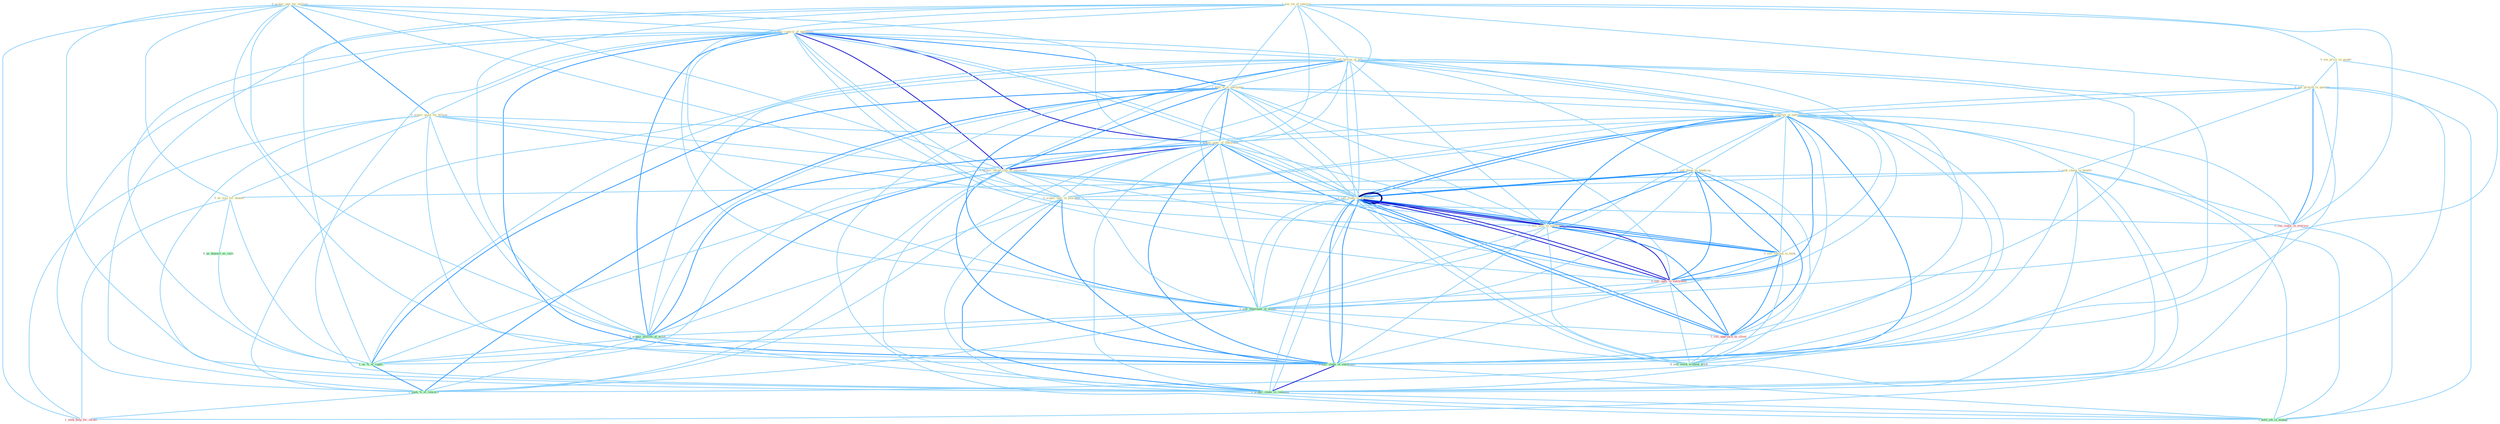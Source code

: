 Graph G{ 
    node
    [shape=polygon,style=filled,width=.5,height=.06,color="#BDFCC9",fixedsize=true,fontsize=4,
    fontcolor="#2f4f4f"];
    {node
    [color="#ffffe0", fontcolor="#8b7d6b"] "0_acquir_unit_for_million " "1_see_lot_of_interest " "1_acquir_control_of_entitynam " "0_acquir_giant_for_billion " "0_see_price_on_model " "1_sell_billion_of_bill " "0_see_growth_in_quarter " "1_hold_%_of_entitynam " "1_sell_interest_in_entitynam " "1_seek_chang_in_benefit " "1_acquir_oper_of_entitynam " "1_acquir_ownership_of_entitynam " "0_sell_them_to_landscap " "0_us_issu_for_benefit " "0_sell_stake_to_entitynam " "0_acquir_busi_in_yearnum " "0_sell_offic_to_entitynam " "0_sell_comput_to_bank "}
{node [color="#fff0f5", fontcolor="#b22222"] "0_sell_oper_to_entitynam " "0_see_vaniti_in_everyon " "0_sell_stake_to_entitynam " "1_sell_approach_to_client " "1_seek_help_for_owner "}
edge [color="#B0E2FF"];

	"0_acquir_unit_for_million " -- "1_acquir_control_of_entitynam " [w="1", color="#87cefa" ];
	"0_acquir_unit_for_million " -- "0_acquir_giant_for_billion " [w="2", color="#1e90ff" , len=0.8];
	"0_acquir_unit_for_million " -- "1_acquir_oper_of_entitynam " [w="1", color="#87cefa" ];
	"0_acquir_unit_for_million " -- "1_acquir_ownership_of_entitynam " [w="1", color="#87cefa" ];
	"0_acquir_unit_for_million " -- "0_us_issu_for_benefit " [w="1", color="#87cefa" ];
	"0_acquir_unit_for_million " -- "0_acquir_busi_in_yearnum " [w="1", color="#87cefa" ];
	"0_acquir_unit_for_million " -- "1_acquir_million_of_asset " [w="1", color="#87cefa" ];
	"0_acquir_unit_for_million " -- "1_acquir_stake_in_entitynam " [w="1", color="#87cefa" ];
	"0_acquir_unit_for_million " -- "1_acquir_stake_in_compani " [w="1", color="#87cefa" ];
	"0_acquir_unit_for_million " -- "1_seek_help_for_owner " [w="1", color="#87cefa" ];
	"1_see_lot_of_interest " -- "1_acquir_control_of_entitynam " [w="1", color="#87cefa" ];
	"1_see_lot_of_interest " -- "0_see_price_on_model " [w="1", color="#87cefa" ];
	"1_see_lot_of_interest " -- "1_sell_billion_of_bill " [w="1", color="#87cefa" ];
	"1_see_lot_of_interest " -- "0_see_growth_in_quarter " [w="1", color="#87cefa" ];
	"1_see_lot_of_interest " -- "1_hold_%_of_entitynam " [w="1", color="#87cefa" ];
	"1_see_lot_of_interest " -- "1_acquir_oper_of_entitynam " [w="1", color="#87cefa" ];
	"1_see_lot_of_interest " -- "1_acquir_ownership_of_entitynam " [w="1", color="#87cefa" ];
	"1_see_lot_of_interest " -- "1_sell_othernum_of_model " [w="1", color="#87cefa" ];
	"1_see_lot_of_interest " -- "0_see_vaniti_in_everyon " [w="1", color="#87cefa" ];
	"1_see_lot_of_interest " -- "1_acquir_million_of_asset " [w="1", color="#87cefa" ];
	"1_see_lot_of_interest " -- "1_us_%_of_capac " [w="1", color="#87cefa" ];
	"1_see_lot_of_interest " -- "1_seek_%_of_concern " [w="1", color="#87cefa" ];
	"1_acquir_control_of_entitynam " -- "0_acquir_giant_for_billion " [w="1", color="#87cefa" ];
	"1_acquir_control_of_entitynam " -- "1_sell_billion_of_bill " [w="1", color="#87cefa" ];
	"1_acquir_control_of_entitynam " -- "1_hold_%_of_entitynam " [w="2", color="#1e90ff" , len=0.8];
	"1_acquir_control_of_entitynam " -- "1_sell_interest_in_entitynam " [w="1", color="#87cefa" ];
	"1_acquir_control_of_entitynam " -- "1_acquir_oper_of_entitynam " [w="3", color="#0000cd" , len=0.6];
	"1_acquir_control_of_entitynam " -- "1_acquir_ownership_of_entitynam " [w="3", color="#0000cd" , len=0.6];
	"1_acquir_control_of_entitynam " -- "0_sell_stake_to_entitynam " [w="1", color="#87cefa" ];
	"1_acquir_control_of_entitynam " -- "0_acquir_busi_in_yearnum " [w="1", color="#87cefa" ];
	"1_acquir_control_of_entitynam " -- "0_sell_offic_to_entitynam " [w="1", color="#87cefa" ];
	"1_acquir_control_of_entitynam " -- "0_sell_oper_to_entitynam " [w="1", color="#87cefa" ];
	"1_acquir_control_of_entitynam " -- "1_sell_othernum_of_model " [w="1", color="#87cefa" ];
	"1_acquir_control_of_entitynam " -- "1_acquir_million_of_asset " [w="2", color="#1e90ff" , len=0.8];
	"1_acquir_control_of_entitynam " -- "1_acquir_stake_in_entitynam " [w="2", color="#1e90ff" , len=0.8];
	"1_acquir_control_of_entitynam " -- "1_acquir_stake_in_compani " [w="1", color="#87cefa" ];
	"1_acquir_control_of_entitynam " -- "0_sell_stake_to_entitynam " [w="1", color="#87cefa" ];
	"1_acquir_control_of_entitynam " -- "1_us_%_of_capac " [w="1", color="#87cefa" ];
	"1_acquir_control_of_entitynam " -- "1_seek_%_of_concern " [w="1", color="#87cefa" ];
	"0_acquir_giant_for_billion " -- "1_acquir_oper_of_entitynam " [w="1", color="#87cefa" ];
	"0_acquir_giant_for_billion " -- "1_acquir_ownership_of_entitynam " [w="1", color="#87cefa" ];
	"0_acquir_giant_for_billion " -- "0_us_issu_for_benefit " [w="1", color="#87cefa" ];
	"0_acquir_giant_for_billion " -- "0_acquir_busi_in_yearnum " [w="1", color="#87cefa" ];
	"0_acquir_giant_for_billion " -- "1_acquir_million_of_asset " [w="1", color="#87cefa" ];
	"0_acquir_giant_for_billion " -- "1_acquir_stake_in_entitynam " [w="1", color="#87cefa" ];
	"0_acquir_giant_for_billion " -- "1_acquir_stake_in_compani " [w="1", color="#87cefa" ];
	"0_acquir_giant_for_billion " -- "1_seek_help_for_owner " [w="1", color="#87cefa" ];
	"0_see_price_on_model " -- "0_see_growth_in_quarter " [w="1", color="#87cefa" ];
	"0_see_price_on_model " -- "1_sell_othernum_of_model " [w="1", color="#87cefa" ];
	"0_see_price_on_model " -- "0_see_vaniti_in_everyon " [w="1", color="#87cefa" ];
	"1_sell_billion_of_bill " -- "1_hold_%_of_entitynam " [w="1", color="#87cefa" ];
	"1_sell_billion_of_bill " -- "1_sell_interest_in_entitynam " [w="1", color="#87cefa" ];
	"1_sell_billion_of_bill " -- "1_acquir_oper_of_entitynam " [w="1", color="#87cefa" ];
	"1_sell_billion_of_bill " -- "1_acquir_ownership_of_entitynam " [w="1", color="#87cefa" ];
	"1_sell_billion_of_bill " -- "0_sell_them_to_landscap " [w="1", color="#87cefa" ];
	"1_sell_billion_of_bill " -- "0_sell_stake_to_entitynam " [w="1", color="#87cefa" ];
	"1_sell_billion_of_bill " -- "0_sell_offic_to_entitynam " [w="1", color="#87cefa" ];
	"1_sell_billion_of_bill " -- "0_sell_comput_to_bank " [w="1", color="#87cefa" ];
	"1_sell_billion_of_bill " -- "0_sell_oper_to_entitynam " [w="1", color="#87cefa" ];
	"1_sell_billion_of_bill " -- "1_sell_othernum_of_model " [w="2", color="#1e90ff" , len=0.8];
	"1_sell_billion_of_bill " -- "1_acquir_million_of_asset " [w="1", color="#87cefa" ];
	"1_sell_billion_of_bill " -- "0_sell_stake_to_entitynam " [w="1", color="#87cefa" ];
	"1_sell_billion_of_bill " -- "1_us_%_of_capac " [w="1", color="#87cefa" ];
	"1_sell_billion_of_bill " -- "1_sell_approach_to_client " [w="1", color="#87cefa" ];
	"1_sell_billion_of_bill " -- "0_sell_stock_without_hitch " [w="1", color="#87cefa" ];
	"1_sell_billion_of_bill " -- "1_seek_%_of_concern " [w="1", color="#87cefa" ];
	"0_see_growth_in_quarter " -- "1_sell_interest_in_entitynam " [w="1", color="#87cefa" ];
	"0_see_growth_in_quarter " -- "1_seek_chang_in_benefit " [w="1", color="#87cefa" ];
	"0_see_growth_in_quarter " -- "0_acquir_busi_in_yearnum " [w="1", color="#87cefa" ];
	"0_see_growth_in_quarter " -- "0_see_vaniti_in_everyon " [w="2", color="#1e90ff" , len=0.8];
	"0_see_growth_in_quarter " -- "1_acquir_stake_in_entitynam " [w="1", color="#87cefa" ];
	"0_see_growth_in_quarter " -- "1_acquir_stake_in_compani " [w="1", color="#87cefa" ];
	"0_see_growth_in_quarter " -- "1_hold_job_in_manag " [w="1", color="#87cefa" ];
	"1_hold_%_of_entitynam " -- "1_sell_interest_in_entitynam " [w="1", color="#87cefa" ];
	"1_hold_%_of_entitynam " -- "1_acquir_oper_of_entitynam " [w="2", color="#1e90ff" , len=0.8];
	"1_hold_%_of_entitynam " -- "1_acquir_ownership_of_entitynam " [w="2", color="#1e90ff" , len=0.8];
	"1_hold_%_of_entitynam " -- "0_sell_stake_to_entitynam " [w="1", color="#87cefa" ];
	"1_hold_%_of_entitynam " -- "0_sell_offic_to_entitynam " [w="1", color="#87cefa" ];
	"1_hold_%_of_entitynam " -- "0_sell_oper_to_entitynam " [w="1", color="#87cefa" ];
	"1_hold_%_of_entitynam " -- "1_sell_othernum_of_model " [w="1", color="#87cefa" ];
	"1_hold_%_of_entitynam " -- "1_acquir_million_of_asset " [w="1", color="#87cefa" ];
	"1_hold_%_of_entitynam " -- "1_acquir_stake_in_entitynam " [w="1", color="#87cefa" ];
	"1_hold_%_of_entitynam " -- "0_sell_stake_to_entitynam " [w="1", color="#87cefa" ];
	"1_hold_%_of_entitynam " -- "1_us_%_of_capac " [w="2", color="#1e90ff" , len=0.8];
	"1_hold_%_of_entitynam " -- "1_hold_job_in_manag " [w="1", color="#87cefa" ];
	"1_hold_%_of_entitynam " -- "1_seek_%_of_concern " [w="2", color="#1e90ff" , len=0.8];
	"1_sell_interest_in_entitynam " -- "1_seek_chang_in_benefit " [w="1", color="#87cefa" ];
	"1_sell_interest_in_entitynam " -- "1_acquir_oper_of_entitynam " [w="1", color="#87cefa" ];
	"1_sell_interest_in_entitynam " -- "1_acquir_ownership_of_entitynam " [w="1", color="#87cefa" ];
	"1_sell_interest_in_entitynam " -- "0_sell_them_to_landscap " [w="1", color="#87cefa" ];
	"1_sell_interest_in_entitynam " -- "0_sell_stake_to_entitynam " [w="2", color="#1e90ff" , len=0.8];
	"1_sell_interest_in_entitynam " -- "0_acquir_busi_in_yearnum " [w="1", color="#87cefa" ];
	"1_sell_interest_in_entitynam " -- "0_sell_offic_to_entitynam " [w="2", color="#1e90ff" , len=0.8];
	"1_sell_interest_in_entitynam " -- "0_sell_comput_to_bank " [w="1", color="#87cefa" ];
	"1_sell_interest_in_entitynam " -- "0_sell_oper_to_entitynam " [w="2", color="#1e90ff" , len=0.8];
	"1_sell_interest_in_entitynam " -- "1_sell_othernum_of_model " [w="1", color="#87cefa" ];
	"1_sell_interest_in_entitynam " -- "0_see_vaniti_in_everyon " [w="1", color="#87cefa" ];
	"1_sell_interest_in_entitynam " -- "1_acquir_stake_in_entitynam " [w="2", color="#1e90ff" , len=0.8];
	"1_sell_interest_in_entitynam " -- "1_acquir_stake_in_compani " [w="1", color="#87cefa" ];
	"1_sell_interest_in_entitynam " -- "0_sell_stake_to_entitynam " [w="2", color="#1e90ff" , len=0.8];
	"1_sell_interest_in_entitynam " -- "1_sell_approach_to_client " [w="1", color="#87cefa" ];
	"1_sell_interest_in_entitynam " -- "1_hold_job_in_manag " [w="1", color="#87cefa" ];
	"1_sell_interest_in_entitynam " -- "0_sell_stock_without_hitch " [w="1", color="#87cefa" ];
	"1_seek_chang_in_benefit " -- "0_us_issu_for_benefit " [w="1", color="#87cefa" ];
	"1_seek_chang_in_benefit " -- "0_acquir_busi_in_yearnum " [w="1", color="#87cefa" ];
	"1_seek_chang_in_benefit " -- "0_see_vaniti_in_everyon " [w="1", color="#87cefa" ];
	"1_seek_chang_in_benefit " -- "1_acquir_stake_in_entitynam " [w="1", color="#87cefa" ];
	"1_seek_chang_in_benefit " -- "1_acquir_stake_in_compani " [w="1", color="#87cefa" ];
	"1_seek_chang_in_benefit " -- "1_hold_job_in_manag " [w="1", color="#87cefa" ];
	"1_seek_chang_in_benefit " -- "1_seek_%_of_concern " [w="1", color="#87cefa" ];
	"1_seek_chang_in_benefit " -- "1_seek_help_for_owner " [w="1", color="#87cefa" ];
	"1_acquir_oper_of_entitynam " -- "1_acquir_ownership_of_entitynam " [w="3", color="#0000cd" , len=0.6];
	"1_acquir_oper_of_entitynam " -- "0_sell_stake_to_entitynam " [w="1", color="#87cefa" ];
	"1_acquir_oper_of_entitynam " -- "0_acquir_busi_in_yearnum " [w="1", color="#87cefa" ];
	"1_acquir_oper_of_entitynam " -- "0_sell_offic_to_entitynam " [w="1", color="#87cefa" ];
	"1_acquir_oper_of_entitynam " -- "0_sell_oper_to_entitynam " [w="2", color="#1e90ff" , len=0.8];
	"1_acquir_oper_of_entitynam " -- "1_sell_othernum_of_model " [w="1", color="#87cefa" ];
	"1_acquir_oper_of_entitynam " -- "1_acquir_million_of_asset " [w="2", color="#1e90ff" , len=0.8];
	"1_acquir_oper_of_entitynam " -- "1_acquir_stake_in_entitynam " [w="2", color="#1e90ff" , len=0.8];
	"1_acquir_oper_of_entitynam " -- "1_acquir_stake_in_compani " [w="1", color="#87cefa" ];
	"1_acquir_oper_of_entitynam " -- "0_sell_stake_to_entitynam " [w="1", color="#87cefa" ];
	"1_acquir_oper_of_entitynam " -- "1_us_%_of_capac " [w="1", color="#87cefa" ];
	"1_acquir_oper_of_entitynam " -- "1_seek_%_of_concern " [w="1", color="#87cefa" ];
	"1_acquir_ownership_of_entitynam " -- "0_sell_stake_to_entitynam " [w="1", color="#87cefa" ];
	"1_acquir_ownership_of_entitynam " -- "0_acquir_busi_in_yearnum " [w="1", color="#87cefa" ];
	"1_acquir_ownership_of_entitynam " -- "0_sell_offic_to_entitynam " [w="1", color="#87cefa" ];
	"1_acquir_ownership_of_entitynam " -- "0_sell_oper_to_entitynam " [w="1", color="#87cefa" ];
	"1_acquir_ownership_of_entitynam " -- "1_sell_othernum_of_model " [w="1", color="#87cefa" ];
	"1_acquir_ownership_of_entitynam " -- "1_acquir_million_of_asset " [w="2", color="#1e90ff" , len=0.8];
	"1_acquir_ownership_of_entitynam " -- "1_acquir_stake_in_entitynam " [w="2", color="#1e90ff" , len=0.8];
	"1_acquir_ownership_of_entitynam " -- "1_acquir_stake_in_compani " [w="1", color="#87cefa" ];
	"1_acquir_ownership_of_entitynam " -- "0_sell_stake_to_entitynam " [w="1", color="#87cefa" ];
	"1_acquir_ownership_of_entitynam " -- "1_us_%_of_capac " [w="1", color="#87cefa" ];
	"1_acquir_ownership_of_entitynam " -- "1_seek_%_of_concern " [w="1", color="#87cefa" ];
	"0_sell_them_to_landscap " -- "0_sell_stake_to_entitynam " [w="2", color="#1e90ff" , len=0.8];
	"0_sell_them_to_landscap " -- "0_sell_offic_to_entitynam " [w="2", color="#1e90ff" , len=0.8];
	"0_sell_them_to_landscap " -- "0_sell_comput_to_bank " [w="2", color="#1e90ff" , len=0.8];
	"0_sell_them_to_landscap " -- "0_sell_oper_to_entitynam " [w="2", color="#1e90ff" , len=0.8];
	"0_sell_them_to_landscap " -- "1_sell_othernum_of_model " [w="1", color="#87cefa" ];
	"0_sell_them_to_landscap " -- "0_sell_stake_to_entitynam " [w="2", color="#1e90ff" , len=0.8];
	"0_sell_them_to_landscap " -- "1_sell_approach_to_client " [w="2", color="#1e90ff" , len=0.8];
	"0_sell_them_to_landscap " -- "0_sell_stock_without_hitch " [w="1", color="#87cefa" ];
	"0_us_issu_for_benefit " -- "0_us_deposit_as_cach " [w="1", color="#87cefa" ];
	"0_us_issu_for_benefit " -- "1_us_%_of_capac " [w="1", color="#87cefa" ];
	"0_us_issu_for_benefit " -- "1_seek_help_for_owner " [w="1", color="#87cefa" ];
	"0_sell_stake_to_entitynam " -- "0_sell_offic_to_entitynam " [w="3", color="#0000cd" , len=0.6];
	"0_sell_stake_to_entitynam " -- "0_sell_comput_to_bank " [w="2", color="#1e90ff" , len=0.8];
	"0_sell_stake_to_entitynam " -- "0_sell_oper_to_entitynam " [w="3", color="#0000cd" , len=0.6];
	"0_sell_stake_to_entitynam " -- "1_sell_othernum_of_model " [w="1", color="#87cefa" ];
	"0_sell_stake_to_entitynam " -- "1_acquir_stake_in_entitynam " [w="2", color="#1e90ff" , len=0.8];
	"0_sell_stake_to_entitynam " -- "1_acquir_stake_in_compani " [w="1", color="#87cefa" ];
	"0_sell_stake_to_entitynam " -- "0_sell_stake_to_entitynam " [w="4", style=bold, color="#000080", len=0.4];
	"0_sell_stake_to_entitynam " -- "1_sell_approach_to_client " [w="2", color="#1e90ff" , len=0.8];
	"0_sell_stake_to_entitynam " -- "0_sell_stock_without_hitch " [w="1", color="#87cefa" ];
	"0_acquir_busi_in_yearnum " -- "0_see_vaniti_in_everyon " [w="1", color="#87cefa" ];
	"0_acquir_busi_in_yearnum " -- "1_acquir_million_of_asset " [w="1", color="#87cefa" ];
	"0_acquir_busi_in_yearnum " -- "1_acquir_stake_in_entitynam " [w="2", color="#1e90ff" , len=0.8];
	"0_acquir_busi_in_yearnum " -- "1_acquir_stake_in_compani " [w="2", color="#1e90ff" , len=0.8];
	"0_acquir_busi_in_yearnum " -- "1_hold_job_in_manag " [w="1", color="#87cefa" ];
	"0_sell_offic_to_entitynam " -- "0_sell_comput_to_bank " [w="2", color="#1e90ff" , len=0.8];
	"0_sell_offic_to_entitynam " -- "0_sell_oper_to_entitynam " [w="3", color="#0000cd" , len=0.6];
	"0_sell_offic_to_entitynam " -- "1_sell_othernum_of_model " [w="1", color="#87cefa" ];
	"0_sell_offic_to_entitynam " -- "1_acquir_stake_in_entitynam " [w="1", color="#87cefa" ];
	"0_sell_offic_to_entitynam " -- "0_sell_stake_to_entitynam " [w="3", color="#0000cd" , len=0.6];
	"0_sell_offic_to_entitynam " -- "1_sell_approach_to_client " [w="2", color="#1e90ff" , len=0.8];
	"0_sell_offic_to_entitynam " -- "0_sell_stock_without_hitch " [w="1", color="#87cefa" ];
	"0_sell_comput_to_bank " -- "0_sell_oper_to_entitynam " [w="2", color="#1e90ff" , len=0.8];
	"0_sell_comput_to_bank " -- "1_sell_othernum_of_model " [w="1", color="#87cefa" ];
	"0_sell_comput_to_bank " -- "0_sell_stake_to_entitynam " [w="2", color="#1e90ff" , len=0.8];
	"0_sell_comput_to_bank " -- "1_sell_approach_to_client " [w="2", color="#1e90ff" , len=0.8];
	"0_sell_comput_to_bank " -- "0_sell_stock_without_hitch " [w="1", color="#87cefa" ];
	"0_sell_oper_to_entitynam " -- "1_sell_othernum_of_model " [w="1", color="#87cefa" ];
	"0_sell_oper_to_entitynam " -- "1_acquir_stake_in_entitynam " [w="1", color="#87cefa" ];
	"0_sell_oper_to_entitynam " -- "0_sell_stake_to_entitynam " [w="3", color="#0000cd" , len=0.6];
	"0_sell_oper_to_entitynam " -- "1_sell_approach_to_client " [w="2", color="#1e90ff" , len=0.8];
	"0_sell_oper_to_entitynam " -- "0_sell_stock_without_hitch " [w="1", color="#87cefa" ];
	"1_sell_othernum_of_model " -- "1_acquir_million_of_asset " [w="1", color="#87cefa" ];
	"1_sell_othernum_of_model " -- "0_sell_stake_to_entitynam " [w="1", color="#87cefa" ];
	"1_sell_othernum_of_model " -- "1_us_%_of_capac " [w="1", color="#87cefa" ];
	"1_sell_othernum_of_model " -- "1_sell_approach_to_client " [w="1", color="#87cefa" ];
	"1_sell_othernum_of_model " -- "0_sell_stock_without_hitch " [w="1", color="#87cefa" ];
	"1_sell_othernum_of_model " -- "1_seek_%_of_concern " [w="1", color="#87cefa" ];
	"0_see_vaniti_in_everyon " -- "1_acquir_stake_in_entitynam " [w="1", color="#87cefa" ];
	"0_see_vaniti_in_everyon " -- "1_acquir_stake_in_compani " [w="1", color="#87cefa" ];
	"0_see_vaniti_in_everyon " -- "1_hold_job_in_manag " [w="1", color="#87cefa" ];
	"1_acquir_million_of_asset " -- "1_acquir_stake_in_entitynam " [w="1", color="#87cefa" ];
	"1_acquir_million_of_asset " -- "1_acquir_stake_in_compani " [w="1", color="#87cefa" ];
	"1_acquir_million_of_asset " -- "1_us_%_of_capac " [w="1", color="#87cefa" ];
	"1_acquir_million_of_asset " -- "1_seek_%_of_concern " [w="1", color="#87cefa" ];
	"0_us_deposit_as_cach " -- "1_us_%_of_capac " [w="1", color="#87cefa" ];
	"1_acquir_stake_in_entitynam " -- "1_acquir_stake_in_compani " [w="3", color="#0000cd" , len=0.6];
	"1_acquir_stake_in_entitynam " -- "0_sell_stake_to_entitynam " [w="2", color="#1e90ff" , len=0.8];
	"1_acquir_stake_in_entitynam " -- "1_hold_job_in_manag " [w="1", color="#87cefa" ];
	"1_acquir_stake_in_compani " -- "0_sell_stake_to_entitynam " [w="1", color="#87cefa" ];
	"1_acquir_stake_in_compani " -- "1_hold_job_in_manag " [w="1", color="#87cefa" ];
	"0_sell_stake_to_entitynam " -- "1_sell_approach_to_client " [w="2", color="#1e90ff" , len=0.8];
	"0_sell_stake_to_entitynam " -- "0_sell_stock_without_hitch " [w="1", color="#87cefa" ];
	"1_us_%_of_capac " -- "1_seek_%_of_concern " [w="2", color="#1e90ff" , len=0.8];
	"1_sell_approach_to_client " -- "0_sell_stock_without_hitch " [w="1", color="#87cefa" ];
	"1_seek_%_of_concern " -- "1_seek_help_for_owner " [w="1", color="#87cefa" ];
}